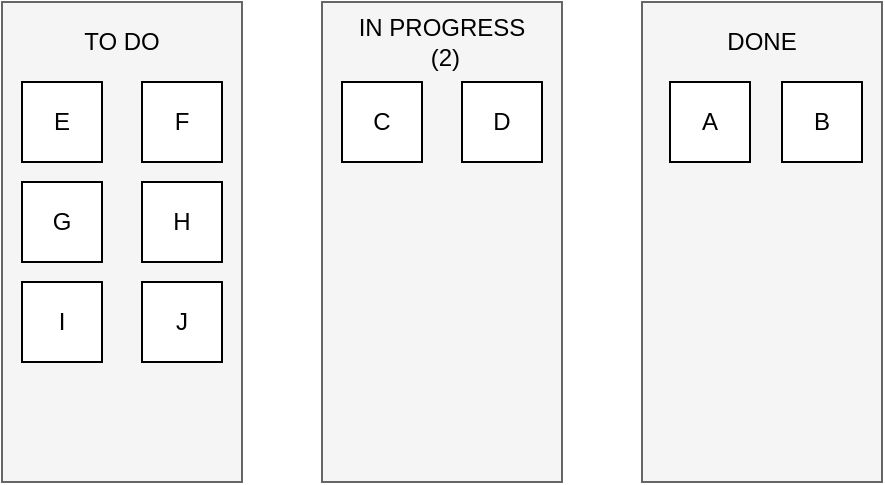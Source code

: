 <mxfile>
    <diagram id="T9uuaTeBy4bPSP1g8a4x" name="Page-1">
        <mxGraphModel dx="750" dy="569" grid="1" gridSize="10" guides="1" tooltips="1" connect="1" arrows="1" fold="1" page="1" pageScale="1" pageWidth="827" pageHeight="1169" background="#FFFFFF" math="0" shadow="0">
            <root>
                <mxCell id="0"/>
                <mxCell id="1" parent="0"/>
                <mxCell id="202" value="" style="rounded=0;whiteSpace=wrap;html=1;fillColor=#f5f5f5;fontColor=#333333;strokeColor=#666666;" parent="1" vertex="1">
                    <mxGeometry x="240" y="40" width="120" height="240" as="geometry"/>
                </mxCell>
                <mxCell id="201" value="" style="rounded=0;whiteSpace=wrap;html=1;fillColor=#f5f5f5;fontColor=#333333;strokeColor=#666666;" parent="1" vertex="1">
                    <mxGeometry x="80" y="40" width="120" height="240" as="geometry"/>
                </mxCell>
                <mxCell id="198" value="" style="rounded=0;whiteSpace=wrap;html=1;fillColor=#f5f5f5;fontColor=#333333;strokeColor=#666666;" parent="1" vertex="1">
                    <mxGeometry x="400" y="40" width="120" height="240" as="geometry"/>
                </mxCell>
                <mxCell id="164" value="D" style="rounded=0;whiteSpace=wrap;html=1;" parent="1" vertex="1">
                    <mxGeometry x="310" y="80" width="40" height="40" as="geometry"/>
                </mxCell>
                <mxCell id="165" value="E" style="rounded=0;whiteSpace=wrap;html=1;" parent="1" vertex="1">
                    <mxGeometry x="90" y="80" width="40" height="40" as="geometry"/>
                </mxCell>
                <mxCell id="166" value="F" style="rounded=0;whiteSpace=wrap;html=1;" parent="1" vertex="1">
                    <mxGeometry x="150" y="80" width="40" height="40" as="geometry"/>
                </mxCell>
                <mxCell id="167" value="G" style="rounded=0;whiteSpace=wrap;html=1;" parent="1" vertex="1">
                    <mxGeometry x="90" y="130" width="40" height="40" as="geometry"/>
                </mxCell>
                <mxCell id="171" value="TO DO" style="text;html=1;strokeColor=none;fillColor=none;align=center;verticalAlign=middle;whiteSpace=wrap;rounded=0;" parent="1" vertex="1">
                    <mxGeometry x="100" y="40" width="80" height="40" as="geometry"/>
                </mxCell>
                <mxCell id="176" value="C" style="rounded=0;whiteSpace=wrap;html=1;" parent="1" vertex="1">
                    <mxGeometry x="250" y="80" width="40" height="40" as="geometry"/>
                </mxCell>
                <mxCell id="182" value="IN PROGRESS&lt;br&gt;&amp;nbsp;(2)" style="text;html=1;strokeColor=none;fillColor=none;align=center;verticalAlign=middle;whiteSpace=wrap;rounded=0;" parent="1" vertex="1">
                    <mxGeometry x="240" y="40" width="120" height="40" as="geometry"/>
                </mxCell>
                <mxCell id="189" value="A" style="rounded=0;whiteSpace=wrap;html=1;" parent="1" vertex="1">
                    <mxGeometry x="414" y="80" width="40" height="40" as="geometry"/>
                </mxCell>
                <mxCell id="190" value="B" style="rounded=0;whiteSpace=wrap;html=1;" parent="1" vertex="1">
                    <mxGeometry x="470" y="80" width="40" height="40" as="geometry"/>
                </mxCell>
                <mxCell id="195" value="DONE" style="text;html=1;strokeColor=none;fillColor=none;align=center;verticalAlign=middle;whiteSpace=wrap;rounded=0;" parent="1" vertex="1">
                    <mxGeometry x="420" y="40" width="80" height="40" as="geometry"/>
                </mxCell>
                <mxCell id="203" value="H" style="rounded=0;whiteSpace=wrap;html=1;" parent="1" vertex="1">
                    <mxGeometry x="150" y="130" width="40" height="40" as="geometry"/>
                </mxCell>
                <mxCell id="204" value="I" style="rounded=0;whiteSpace=wrap;html=1;" parent="1" vertex="1">
                    <mxGeometry x="90" y="180" width="40" height="40" as="geometry"/>
                </mxCell>
                <mxCell id="205" value="J" style="rounded=0;whiteSpace=wrap;html=1;" parent="1" vertex="1">
                    <mxGeometry x="150" y="180" width="40" height="40" as="geometry"/>
                </mxCell>
            </root>
        </mxGraphModel>
    </diagram>
</mxfile>